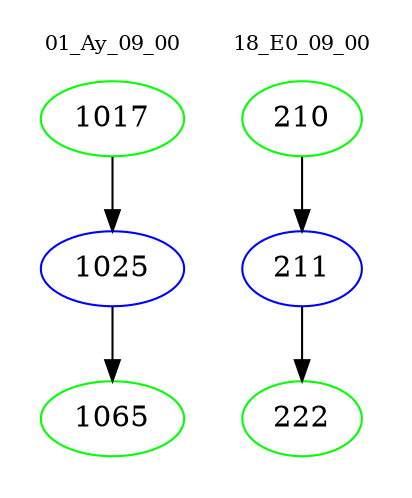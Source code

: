 digraph{
subgraph cluster_0 {
color = white
label = "01_Ay_09_00";
fontsize=10;
T0_1017 [label="1017", color="green"]
T0_1017 -> T0_1025 [color="black"]
T0_1025 [label="1025", color="blue"]
T0_1025 -> T0_1065 [color="black"]
T0_1065 [label="1065", color="green"]
}
subgraph cluster_1 {
color = white
label = "18_E0_09_00";
fontsize=10;
T1_210 [label="210", color="green"]
T1_210 -> T1_211 [color="black"]
T1_211 [label="211", color="blue"]
T1_211 -> T1_222 [color="black"]
T1_222 [label="222", color="green"]
}
}
